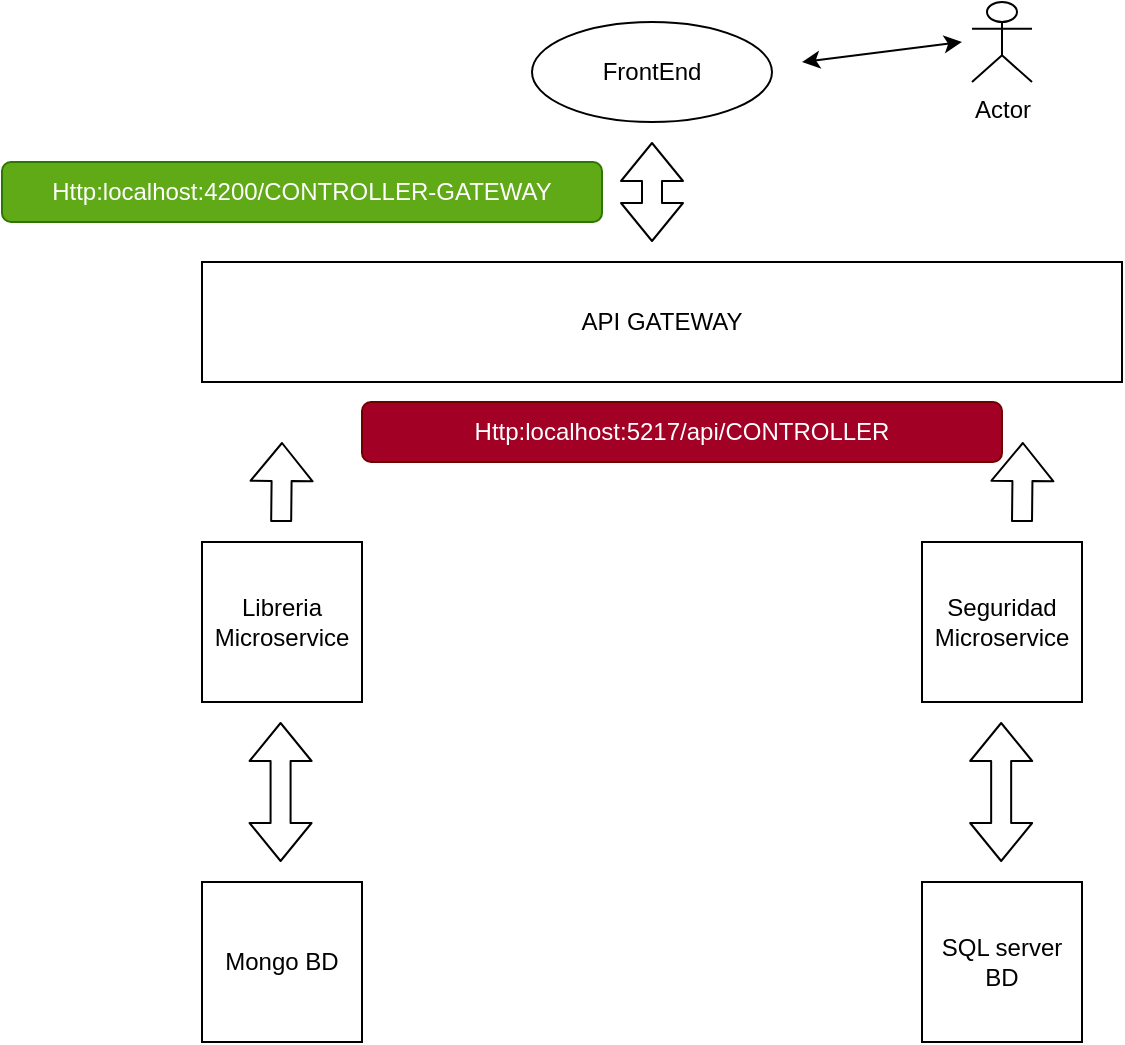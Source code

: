 <mxfile>
    <diagram id="oOelagkFQ2j0vrm5_3XD" name="Page-1">
        <mxGraphModel dx="863" dy="612" grid="1" gridSize="10" guides="1" tooltips="1" connect="1" arrows="1" fold="1" page="1" pageScale="1" pageWidth="850" pageHeight="1100" math="0" shadow="0">
            <root>
                <mxCell id="0"/>
                <mxCell id="1" parent="0"/>
                <mxCell id="2" value="API GATEWAY" style="rounded=0;whiteSpace=wrap;html=1;" vertex="1" parent="1">
                    <mxGeometry x="200" y="140" width="460" height="60" as="geometry"/>
                </mxCell>
                <mxCell id="3" value="Libreria&lt;br&gt;Microservice" style="whiteSpace=wrap;html=1;aspect=fixed;" vertex="1" parent="1">
                    <mxGeometry x="200" y="280" width="80" height="80" as="geometry"/>
                </mxCell>
                <mxCell id="4" value="Seguridad&lt;br&gt;Microservice" style="whiteSpace=wrap;html=1;aspect=fixed;" vertex="1" parent="1">
                    <mxGeometry x="560" y="280" width="80" height="80" as="geometry"/>
                </mxCell>
                <mxCell id="5" value="Mongo BD&lt;br&gt;" style="whiteSpace=wrap;html=1;aspect=fixed;" vertex="1" parent="1">
                    <mxGeometry x="200" y="450" width="80" height="80" as="geometry"/>
                </mxCell>
                <mxCell id="6" value="SQL server BD" style="whiteSpace=wrap;html=1;aspect=fixed;" vertex="1" parent="1">
                    <mxGeometry x="560" y="450" width="80" height="80" as="geometry"/>
                </mxCell>
                <mxCell id="7" value="" style="shape=flexArrow;endArrow=classic;startArrow=classic;html=1;" edge="1" parent="1">
                    <mxGeometry width="100" height="100" relative="1" as="geometry">
                        <mxPoint x="239.29" y="440" as="sourcePoint"/>
                        <mxPoint x="239.29" y="370" as="targetPoint"/>
                    </mxGeometry>
                </mxCell>
                <mxCell id="8" value="" style="shape=flexArrow;endArrow=classic;startArrow=classic;html=1;" edge="1" parent="1">
                    <mxGeometry width="100" height="100" relative="1" as="geometry">
                        <mxPoint x="599.58" y="440" as="sourcePoint"/>
                        <mxPoint x="599.58" y="370" as="targetPoint"/>
                    </mxGeometry>
                </mxCell>
                <mxCell id="9" value="" style="shape=flexArrow;endArrow=classic;html=1;" edge="1" parent="1">
                    <mxGeometry width="50" height="50" relative="1" as="geometry">
                        <mxPoint x="239.58" y="270" as="sourcePoint"/>
                        <mxPoint x="240" y="230" as="targetPoint"/>
                    </mxGeometry>
                </mxCell>
                <mxCell id="10" value="" style="shape=flexArrow;endArrow=classic;html=1;" edge="1" parent="1">
                    <mxGeometry width="50" height="50" relative="1" as="geometry">
                        <mxPoint x="610" y="270" as="sourcePoint"/>
                        <mxPoint x="610.42" y="230" as="targetPoint"/>
                    </mxGeometry>
                </mxCell>
                <mxCell id="11" value="FrontEnd" style="ellipse;whiteSpace=wrap;html=1;" vertex="1" parent="1">
                    <mxGeometry x="365" y="20" width="120" height="50" as="geometry"/>
                </mxCell>
                <mxCell id="12" value="Actor" style="shape=umlActor;verticalLabelPosition=bottom;verticalAlign=top;html=1;outlineConnect=0;" vertex="1" parent="1">
                    <mxGeometry x="585" y="10" width="30" height="40" as="geometry"/>
                </mxCell>
                <mxCell id="13" value="" style="endArrow=classic;startArrow=classic;html=1;" edge="1" parent="1">
                    <mxGeometry width="50" height="50" relative="1" as="geometry">
                        <mxPoint x="500" y="40" as="sourcePoint"/>
                        <mxPoint x="580" y="30" as="targetPoint"/>
                    </mxGeometry>
                </mxCell>
                <mxCell id="14" value="" style="shape=flexArrow;endArrow=classic;startArrow=classic;html=1;" edge="1" parent="1">
                    <mxGeometry width="100" height="100" relative="1" as="geometry">
                        <mxPoint x="425" y="130" as="sourcePoint"/>
                        <mxPoint x="425" y="80" as="targetPoint"/>
                    </mxGeometry>
                </mxCell>
                <mxCell id="15" value="Http:localhost:5217/api/CONTROLLER" style="text;html=1;strokeColor=#6F0000;fillColor=#a20025;align=center;verticalAlign=middle;whiteSpace=wrap;rounded=1;fontColor=#ffffff;gradientColor=none;shadow=0;glass=0;" vertex="1" parent="1">
                    <mxGeometry x="280" y="210" width="320" height="30" as="geometry"/>
                </mxCell>
                <mxCell id="16" value="Http:localhost:4200/CONTROLLER-GATEWAY" style="text;html=1;strokeColor=#2D7600;fillColor=#60a917;align=center;verticalAlign=middle;whiteSpace=wrap;rounded=1;fontColor=#ffffff;" vertex="1" parent="1">
                    <mxGeometry x="100" y="90" width="300" height="30" as="geometry"/>
                </mxCell>
            </root>
        </mxGraphModel>
    </diagram>
</mxfile>
